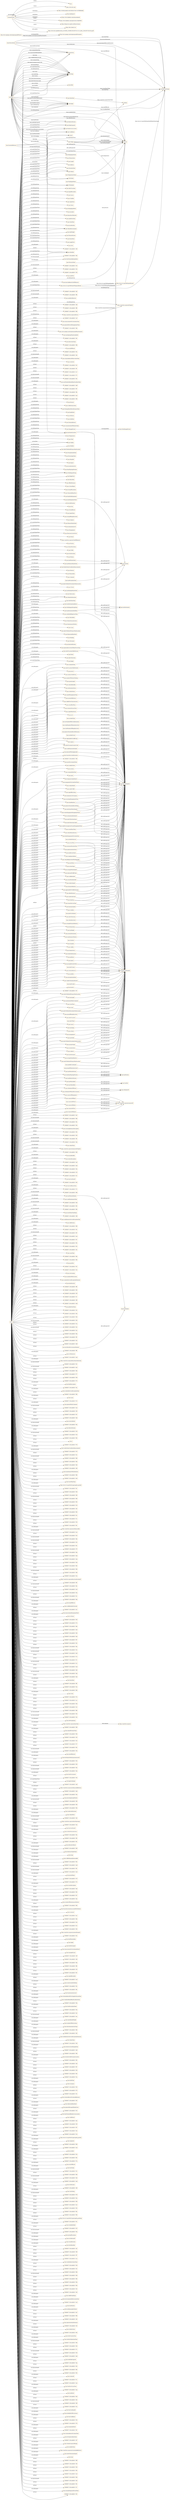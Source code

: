 digraph ar2dtool_diagram { 
rankdir=LR;
size="1501"
node [shape = rectangle, color="orange"]; "base:ParkingSpotState" "base:PlatoonState" "base:Length" "base:Address" "base:DurationValue" "base:Vehicle" "base:AlertCLocation" "base:SpeedPercentile" "base:Source" "base:Visibility" "base:SpeedUnit" "base:Status" "base:ParkingSpotPoint" "base:Accident" "base:HazardousMaterials" "base:AxleFlowValue" "base:StartPoint" "base:Acceleration" "base:VehicleEnvironment" "base:AxleWeight" "base:PlatoonPosition" "base:RoutePoint" "base:LengthUnit" "base:RelativePosition" "base:TrafficStatusValue" "http://www.w3.org/2006/time#TemporalEntity" "base:Identifier" "base:FloatingPointMetreDistanceValue" "base:Role" "base:RoadEntity" "base:Pollution" "base:BrakeCapacity" "base:EndPoint" "base:SituationRecord" "base:ConcentrationOfVehiclesValue" "base:Temperature" "base:Wind" "base:Validity" "base:Mobility" "base:AlertCMethod4PrimaryPointLocation" "base:PrecipitationDetail" "base:PercentageValue" "base:Humidity" "base:Impact" "base:AccelerationUnit" "base:RoadTopologyPosition" "base:MultilingualString" "base:HeightUnit" "base:BasicData" "base:OffsetDistance" "base:TemperatureValue" "base:CriticalObject" "base:GroupOfLocations" "base:VulnerableRoadUser" "base:RoadSideEquipment" "http://www.w3.org/2006/time#Instant" "http://www.opengis.net/ont/geosparql#Feature" "base:AxleSpacing" "base:Size" "base:OverallPeriod" "base:SpeedValue" "base:WindSpeedValue" "base:GroupOfPeopleInvolved" "base:Subjects" "base:RendezvousLocation" "base:PlatoonVehicleState" "base:AutomationLevel" "base:Management" "base:ElectronicControlUnit" "base:Period" "base:Confidence" "https://saref.etsi.org/core/UnitOfMeasure" "base:Position" "base:VehicleFlowValue" "base:Shape" "base:Width" "base:PressureValue" "base:PcuFlowValue" "base:Platoon" "base:DataValue" "https://saref.etsi.org/core/Property" "base:RoadSurfaceConditionMeasurements" "base:Itinerary" "base:PlatoonRole" "base:Comment" "base:AlertCMethod2SecondaryPointLocation" "base:NonManagedCause" "base:UrlLink" "base:ManagedCause" "base:Obstruction" "base:HeaderInformation" "base:DateTimeValue" "base:MultilingualStringValue" "base:VehicleRole" "https://saref.etsi.org/core/Device" "base:VehicleCharacteristics" "base:MaintenanceVehicles" "base:Cause" "base:AlertCMethod2PrimaryPointLocation" "base:ElaboratedDataFault" "http://www.opengis.net/ont/geosparql#Geometry" "base:Heading" "base:Movement" "base:AbsolutePosition" "base:Route" "base:AlertCDirection" "base:DeviceStatus" "base:Height" ; /*classes style*/
	"base:hasParkingVehicleState" -> "base:hasState" [ label = "rdfs:subPropertyOf" ];
	"base:hasDestinationEndPoint" -> "base:hasDestination" [ label = "rdfs:subPropertyOf" ];
	"base:presenceDurationTime" -> "owl:topDataProperty" [ label = "rdfs:subPropertyOf" ];
	"base:presenceDurationTime" -> "owl:topObjectProperty" [ label = "rdfs:subPropertyOf" ];
	"base:management" -> "owl:topObjectProperty" [ label = "rdfs:subPropertyOf" ];
	"base:hasParkingSpotState" -> "base:hasState" [ label = "rdfs:subPropertyOf" ];
	"base:hasWidth" -> "owl:topObjectProperty" [ label = "rdfs:subPropertyOf" ];
	"base:severity" -> "owl:topDataProperty" [ label = "rdfs:subPropertyOf" ];
	"base:commentDateTime" -> "owl:topDataProperty" [ label = "rdfs:subPropertyOf" ];
	"base:alertCMethod2SecondaryPointLocation" -> "owl:topObjectProperty" [ label = "rdfs:subPropertyOf" ];
	"base:entry" -> "owl:topDataProperty" [ label = "rdfs:subPropertyOf" ];
	"base:temporarySpeedLimit" -> "owl:topDataProperty" [ label = "rdfs:subPropertyOf" ];
	"base:equipmentOrSystemFaultType" -> "owl:topDataProperty" [ label = "rdfs:subPropertyOf" ];
	"base:vehicleModel" -> "owl:topDataProperty" [ label = "rdfs:subPropertyOf" ];
	"base:journeyOrigin" -> "owl:topObjectProperty" [ label = "rdfs:subPropertyOf" ];
	"base:alertCPoint" -> "owl:topObjectProperty" [ label = "rdfs:subPropertyOf" ];
	"base:concentration" -> "owl:topObjectProperty" [ label = "rdfs:subPropertyOf" ];
	"base:underTraffic" -> "owl:topDataProperty" [ label = "rdfs:subPropertyOf" ];
	"base:subjects" -> "owl:topObjectProperty" [ label = "rdfs:subPropertyOf" ];
	"base:signedRerouting" -> "owl:topDataProperty" [ label = "rdfs:subPropertyOf" ];
	"base:minimumCarOccupancy" -> "owl:topDataProperty" [ label = "rdfs:subPropertyOf" ];
	"base:hasRoadTopologyPosition" -> "base:hasPosition" [ label = "rdfs:subPropertyOf" ];
	"base:reroutingManagementType" -> "owl:topDataProperty" [ label = "rdfs:subPropertyOf" ];
	"base:distanceHeadway" -> "owl:topDataProperty" [ label = "rdfs:subPropertyOf" ];
	"base:distanceHeadway" -> "owl:topObjectProperty" [ label = "rdfs:subPropertyOf" ];
	"base:hasMovement" -> "owl:topObjectProperty" [ label = "rdfs:subPropertyOf" ];
	"base:hasVehicleRole" -> "base:hasRole" [ label = "rdfs:subPropertyOf" ];
	"base:averageTimeHeadway" -> "owl:topObjectProperty" [ label = "rdfs:subPropertyOf" ];
	"base:genericSituationRecordName" -> "owl:topDataProperty" [ label = "rdfs:subPropertyOf" ];
	"base:timeGap" -> "owl:topDataProperty" [ label = "rdfs:subPropertyOf" ];
	"base:timeGap" -> "owl:topObjectProperty" [ label = "rdfs:subPropertyOf" ];
	"base:alertCMethod2PrimaryPointLocation" -> "owl:topObjectProperty" [ label = "rdfs:subPropertyOf" ];
	"base:visibility" -> "owl:topObjectProperty" [ label = "rdfs:subPropertyOf" ];
	"base:alertCDirection" -> "owl:topObjectProperty" [ label = "rdfs:subPropertyOf" ];
	"base:hasPerceptionState" -> "base:hasState" [ label = "rdfs:subPropertyOf" ];
	"base:winterEquipmentManagementType" -> "owl:topDataProperty" [ label = "rdfs:subPropertyOf" ];
	"base:automaticallyInitiated" -> "owl:topDataProperty" [ label = "rdfs:subPropertyOf" ];
	"base:alertCDirectionSense" -> "owl:topDataProperty" [ label = "rdfs:subPropertyOf" ];
	"base:alertCDirectionCoded" -> "owl:topDataProperty" [ label = "rdfs:subPropertyOf" ];
	"base:roadOrCarriagewayOrLaneManagementType" -> "owl:topDataProperty" [ label = "rdfs:subPropertyOf" ];
	"base:distanceGap" -> "owl:topDataProperty" [ label = "rdfs:subPropertyOf" ];
	"base:distanceGap" -> "owl:topObjectProperty" [ label = "rdfs:subPropertyOf" ];
	"base:overallStartTime" -> "owl:topDataProperty" [ label = "rdfs:subPropertyOf" ];
	"base:vehicleManufacturer" -> "owl:topDataProperty" [ label = "rdfs:subPropertyOf" ];
	"base:averageDistanceHeadway" -> "owl:topObjectProperty" [ label = "rdfs:subPropertyOf" ];
	"base:accidentType" -> "owl:topDataProperty" [ label = "rdfs:subPropertyOf" ];
	"base:faultyEquipmentOrSystemType" -> "owl:topDataProperty" [ label = "rdfs:subPropertyOf" ];
	"base:hasRelativePosition" -> "base:hasPosition" [ label = "rdfs:subPropertyOf" ];
	"base:locationReference" -> "owl:topDataProperty" [ label = "rdfs:subPropertyOf" ];
	"base:locationReference" -> "owl:topObjectProperty" [ label = "rdfs:subPropertyOf" ];
	"base:locationReference" -> "base:pertinentLocation" [ label = "owl:equivalentProperty" ];
	"base:isMemberOfVehicleEnvironment" -> "base:isMemberOf" [ label = "rdfs:subPropertyOf" ];
	"base:lastUpdateOfDeviceInformation" -> "owl:topDataProperty" [ label = "rdfs:subPropertyOf" ];
	"base:operatorActionStatus" -> "owl:topDataProperty" [ label = "rdfs:subPropertyOf" ];
	"base:totalNumberOfVehiclesInvolved" -> "owl:topDataProperty" [ label = "rdfs:subPropertyOf" ];
	"base:hasHeight" -> "owl:topObjectProperty" [ label = "rdfs:subPropertyOf" ];
	"base:totalNumberOfPeopleInvolved" -> "owl:topDataProperty" [ label = "rdfs:subPropertyOf" ];
	"base:consistsOfUser" -> "https://saref.etsi.org/core/consistsOf" [ label = "rdfs:subPropertyOf" ];
	"base:lastDeviceCheck" -> "owl:topDataProperty" [ label = "rdfs:subPropertyOf" ];
	"base:journeyDestination" -> "owl:topObjectProperty" [ label = "rdfs:subPropertyOf" ];
	"base:complianceOption" -> "owl:topDataProperty" [ label = "rdfs:subPropertyOf" ];
	"base:maintenanceVehicles" -> "owl:topObjectProperty" [ label = "rdfs:subPropertyOf" ];
	"base:vehicleRegistrationPlateIdentifier" -> "owl:topDataProperty" [ label = "rdfs:subPropertyOf" ];
	"base:pointByCoordinates" -> "owl:topObjectProperty" [ label = "rdfs:subPropertyOf" ];
	"base:actionOrigin" -> "owl:topDataProperty" [ label = "rdfs:subPropertyOf" ];
	"base:groupOfVehiclesInvolved" -> "owl:topObjectProperty" [ label = "rdfs:subPropertyOf" ];
	"base:humidity" -> "owl:topObjectProperty" [ label = "rdfs:subPropertyOf" ];
	"base:hasPlatoonState" -> "base:hasState" [ label = "rdfs:subPropertyOf" ];
	"base:averageVehicleSpeed" -> "owl:topDataProperty" [ label = "rdfs:subPropertyOf" ];
	"base:abnormalTrafficType" -> "owl:topDataProperty" [ label = "rdfs:subPropertyOf" ];
	"base:consistsOfVehicle" -> "https://saref.etsi.org/core/consistsOf" [ label = "rdfs:subPropertyOf" ];
	"base:confidentiality" -> "owl:topDataProperty" [ label = "rdfs:subPropertyOf" ];
	"base:validity" -> "owl:topObjectProperty" [ label = "rdfs:subPropertyOf" ];
	"base:consistsOfEvent" -> "https://saref.etsi.org/core/consistsOf" [ label = "rdfs:subPropertyOf" ];
	"base:passageDurationTime" -> "owl:topDataProperty" [ label = "rdfs:subPropertyOf" ];
	"base:passageDurationTime" -> "owl:topObjectProperty" [ label = "rdfs:subPropertyOf" ];
	"base:actionPlanIdentifier" -> "owl:topDataProperty" [ label = "rdfs:subPropertyOf" ];
	"base:genericSituationRecordExtension" -> "owl:topDataProperty" [ label = "rdfs:subPropertyOf" ];
	"base:accidentCause" -> "owl:topDataProperty" [ label = "rdfs:subPropertyOf" ];
	"base:relativeSpeed" -> "owl:topDataProperty" [ label = "rdfs:subPropertyOf" ];
	"base:applicableForTrafficDirection" -> "owl:topDataProperty" [ label = "rdfs:subPropertyOf" ];
	"base:pointCoordinates" -> "owl:topObjectProperty" [ label = "rdfs:subPropertyOf" ];
	"base:temperature" -> "owl:topObjectProperty" [ label = "rdfs:subPropertyOf" ];
	"base:vehicleInvolved" -> "owl:topObjectProperty" [ label = "rdfs:subPropertyOf" ];
	"base:roadworksScale" -> "owl:topDataProperty" [ label = "rdfs:subPropertyOf" ];
	"base:headerInformation" -> "owl:topObjectProperty" [ label = "rdfs:subPropertyOf" ];
	"base:pollution" -> "owl:topObjectProperty" [ label = "rdfs:subPropertyOf" ];
	"base:impact" -> "owl:topObjectProperty" [ label = "rdfs:subPropertyOf" ];
	"base:transitServiceType" -> "owl:topDataProperty" [ label = "rdfs:subPropertyOf" ];
	"base:hasDestinationAddress" -> "base:hasDestination" [ label = "rdfs:subPropertyOf" ];
	"base:harmonicSpeed" -> "owl:topDataProperty" [ label = "rdfs:subPropertyOf" ];
	"base:scheduledDepartureTime" -> "owl:topDataProperty" [ label = "rdfs:subPropertyOf" ];
	"base:situationRecord" -> "owl:topObjectProperty" [ label = "rdfs:subPropertyOf" ];
	"base:generalInstructionToRoadUsersType" -> "owl:topDataProperty" [ label = "rdfs:subPropertyOf" ];
	"base:situation" -> "owl:topObjectProperty" [ label = "rdfs:subPropertyOf" ];
	"base:mobility" -> "owl:topObjectProperty" [ label = "rdfs:subPropertyOf" ];
	"base:precipitationDetail" -> "owl:topObjectProperty" [ label = "rdfs:subPropertyOf" ];
	"base:hasVehicleEnvironmentMember" -> "base:hasMember" [ label = "rdfs:subPropertyOf" ];
	"base:alertCLocationTableVersion" -> "owl:topDataProperty" [ label = "rdfs:subPropertyOf" ];
	"base:consistsOfEquipment" -> "https://saref.etsi.org/core/consistsOf" [ label = "rdfs:subPropertyOf" ];
	"base:validityTimeSpecification" -> "owl:topObjectProperty" [ label = "rdfs:subPropertyOf" ];
	"base:commentType" -> "owl:topDataProperty" [ label = "rdfs:subPropertyOf" ];
	"base:alertCLocationTableNumber" -> "owl:topDataProperty" [ label = "rdfs:subPropertyOf" ];
	"base:hasSize" -> "owl:topObjectProperty" [ label = "rdfs:subPropertyOf" ];
	"base:posList" -> "owl:topDataProperty" [ label = "rdfs:subPropertyOf" ];
	"base:alertCMethod4PrimaryPointLocation" -> "owl:topObjectProperty" [ label = "rdfs:subPropertyOf" ];
	"base:consistsOfObject" -> "https://saref.etsi.org/core/consistsOf" [ label = "rdfs:subPropertyOf" ];
	"base:relativeTrafficFlow" -> "owl:topDataProperty" [ label = "rdfs:subPropertyOf" ];
	"base:numberOfVehiclesWaiting" -> "owl:topDataProperty" [ label = "rdfs:subPropertyOf" ];
	"base:queueLength" -> "owl:topDataProperty" [ label = "rdfs:subPropertyOf" ];
	"base:hasLength" -> "owl:topObjectProperty" [ label = "rdfs:subPropertyOf" ];
	"base:vehicleIdentifier" -> "owl:topDataProperty" [ label = "rdfs:subPropertyOf" ];
	"base:alertCLinear" -> "owl:topObjectProperty" [ label = "rdfs:subPropertyOf" ];
	"base:timeHeadway" -> "owl:topDataProperty" [ label = "rdfs:subPropertyOf" ];
	"base:timeHeadway" -> "owl:topObjectProperty" [ label = "rdfs:subPropertyOf" ];
	"base:nonGeneralPublicComment" -> "owl:topObjectProperty" [ label = "rdfs:subPropertyOf" ];
	"base:informationStatus" -> "owl:topDataProperty" [ label = "rdfs:subPropertyOf" ];
	"base:individualVehicleSpeed" -> "owl:topDataProperty" [ label = "rdfs:subPropertyOf" ];
	"base:individualVehicleSpeed" -> "owl:topObjectProperty" [ label = "rdfs:subPropertyOf" ];
	"base:vehicleStatus" -> "owl:topDataProperty" [ label = "rdfs:subPropertyOf" ];
	"base:travelTime" -> "owl:topObjectProperty" [ label = "rdfs:subPropertyOf" ];
	"base:speedManagementType" -> "owl:topDataProperty" [ label = "rdfs:subPropertyOf" ];
	"base:wind" -> "owl:topObjectProperty" [ label = "rdfs:subPropertyOf" ];
	"base:journeyReference" -> "owl:topDataProperty" [ label = "rdfs:subPropertyOf" ];
	"base:alertCMethod4SecondaryPointLocation" -> "owl:topObjectProperty" [ label = "rdfs:subPropertyOf" ];
	"base:hasProvider" -> "owl:topObjectProperty" [ label = "rdfs:subPropertyOf" ];
	"base:groupOfPeopleInvolved" -> "owl:topObjectProperty" [ label = "rdfs:subPropertyOf" ];
	"base:trafficFlowCharacteristics" -> "owl:topDataProperty" [ label = "rdfs:subPropertyOf" ];
	"base:alertCLocation" -> "owl:topObjectProperty" [ label = "rdfs:subPropertyOf" ];
	"NULL" -> "5596b097:183ccefa830:-7ed1" [ label = "rdf:rest" ];
	"NULL" -> "base:Vehicle" [ label = "owl:allValuesFrom" ];
	"NULL" -> "5596b097:183ccefa830:-7f6b" [ label = "owl:intersectionOf" ];
	"NULL" -> "5596b097:183ccefa830:-7f9c" [ label = "owl:intersectionOf" ];
	"NULL" -> "5596b097:183ccefa830:-7f44" [ label = "rdf:rest" ];
	"NULL" -> "base:reroutingItineraryDescription" [ label = "owl:onProperty" ];
	"NULL" -> "base:pertinentLocation" [ label = "owl:onProperty" ];
	"NULL" -> "5596b097:183ccefa830:-7f05" [ label = "rdf:rest" ];
	"NULL" -> "5596b097:183ccefa830:-7f40" [ label = "rdf:rest" ];
	"NULL" -> "base:Validity" [ label = "owl:allValuesFrom" ];
	"NULL" -> "5596b097:183ccefa830:-7ffc" [ label = "owl:intersectionOf" ];
	"NULL" -> "5596b097:183ccefa830:-7feb" [ label = "owl:intersectionOf" ];
	"NULL" -> "base:vehicleType" [ label = "owl:onProperty" ];
	"NULL" -> "base:Length" [ label = "owl:someValuesFrom" ];
	"NULL" -> "https://saref.etsi.org/core/measuresProperty" [ label = "owl:onProperty" ];
	"NULL" -> "base:AbsolutePosition" [ label = "owl:someValuesFrom" ];
	"NULL" -> "base:individualVehicleSpeed" [ label = "owl:onProperty" ];
	"NULL" -> "5596b097:183ccefa830:-7fd9" [ label = "rdf:rest" ];
	"NULL" -> "base:hasIdentifier" [ label = "owl:onProperty" ];
	"NULL" -> "base:statusDescription" [ label = "owl:onProperty" ];
	"NULL" -> "5596b097:183ccefa830:-7eef" [ label = "rdf:rest" ];
	"NULL" -> "base:timeGap" [ label = "owl:onProperty" ];
	"NULL" -> "base:alertCMethod4SecondaryPointLocation" [ label = "owl:onProperty" ];
	"NULL" -> "5596b097:183ccefa830:-7eeb" [ label = "rdf:rest" ];
	"NULL" -> "5596b097:183ccefa830:-7f5e" [ label = "rdf:rest" ];
	"NULL" -> "base:HeaderInformation" [ label = "owl:allValuesFrom" ];
	"NULL" -> "5596b097:183ccefa830:-7f1f" [ label = "rdf:rest" ];
	"NULL" -> "5596b097:183ccefa830:-7fa7" [ label = "rdf:rest" ];
	"NULL" -> "base:hasCoordinateY" [ label = "owl:onProperty" ];
	"NULL" -> "5596b097:183ccefa830:-7fb4" [ label = "rdf:rest" ];
	"NULL" -> "base:hasConfidenceValue" [ label = "owl:onProperty" ];
	"NULL" -> "5596b097:183ccefa830:-7f7c" [ label = "rdf:rest" ];
	"NULL" -> "base:RoadEntity" [ label = "owl:someValuesFrom" ];
	"NULL" -> "5596b097:183ccefa830:-7f68" [ label = "owl:intersectionOf" ];
	"NULL" -> "base:roadMaintenanceType" [ label = "owl:onProperty" ];
	"NULL" -> "5596b097:183ccefa830:-7fe9" [ label = "owl:intersectionOf" ];
	"NULL" -> "base:alertCLocationTableNumber" [ label = "owl:onProperty" ];
	"NULL" -> "5596b097:183ccefa830:-7fd2" [ label = "rdf:rest" ];
	"NULL" -> "5596b097:183ccefa830:-7f85" [ label = "owl:intersectionOf" ];
	"NULL" -> "base:alertCLocationTableVersion" [ label = "owl:onProperty" ];
	"NULL" -> "base:travelTimeTrendType" [ label = "owl:onProperty" ];
	"NULL" -> "5596b097:183ccefa830:-7ef8" [ label = "rdf:rest" ];
	"NULL" -> "base:Height" [ label = "owl:someValuesFrom" ];
	"NULL" -> "base:RoadSideEquipment" [ label = "owl:someValuesFrom" ];
	"NULL" -> "base:ConcentrationOfVehiclesValue" [ label = "owl:allValuesFrom" ];
	"NULL" -> "base:roadOperatorServiceDisruptionType" [ label = "owl:onProperty" ];
	"NULL" -> "base:operatorActionStatus" [ label = "owl:onProperty" ];
	"NULL" -> "base:trafficStatus" [ label = "owl:onProperty" ];
	"NULL" -> "base:isMemberOfVehicleEnvironment" [ label = "owl:onProperty" ];
	"NULL" -> "xsd:int" [ label = "owl:someValuesFrom" ];
	"NULL" -> "5596b097:183ccefa830:-7f89" [ label = "rdf:rest" ];
	"NULL" -> "base:entry" [ label = "owl:onProperty" ];
	"NULL" -> "5596b097:183ccefa830:-7fec" [ label = "rdf:rest" ];
	"NULL" -> "5596b097:183ccefa830:-7f87" [ label = "owl:intersectionOf" ];
	"NULL" -> "base:source" [ label = "owl:onProperty" ];
	"NULL" -> "base:precipitationDetail" [ label = "owl:onProperty" ];
	"NULL" -> "5596b097:183ccefa830:-7ee4" [ label = "rdf:rest" ];
	"NULL" -> "5596b097:183ccefa830:-7f57" [ label = "rdf:rest" ];
	"NULL" -> "owl:real" [ label = "owl:someValuesFrom" ];
	"NULL" -> "5596b097:183ccefa830:-7f92" [ label = "rdf:rest" ];
	"NULL" -> "base:hasShape" [ label = "owl:onProperty" ];
	"NULL" -> "5596b097:183ccefa830:-7f53" [ label = "rdf:rest" ];
	"NULL" -> "5596b097:183ccefa830:-7ef1" [ label = "rdf:rest" ];
	"NULL" -> "base:causeType" [ label = "owl:onProperty" ];
	"NULL" -> "5596b097:183ccefa830:-7f8a" [ label = "owl:intersectionOf" ];
	"NULL" -> "base:consistsOfVehicle" [ label = "owl:onProperty" ];
	"NULL" -> "5596b097:183ccefa830:-7f60" [ label = "rdf:rest" ];
	"NULL" -> "base:pcuFlow" [ label = "owl:onProperty" ];
	"NULL" -> "base:AlertCDirection" [ label = "owl:allValuesFrom" ];
	"NULL" -> "5596b097:183ccefa830:-7f32" [ label = "rdf:rest" ];
	"NULL" -> "owl:real" [ label = "owl:allValuesFrom" ];
	"NULL" -> "5596b097:183ccefa830:-7fa3" [ label = "owl:intersectionOf" ];
	"NULL" -> "base:overallEndTime" [ label = "owl:onProperty" ];
	"NULL" -> "base:overrunning" [ label = "owl:onProperty" ];
	"NULL" -> "base:mobilityOfObstruction" [ label = "owl:onProperty" ];
	"NULL" -> "base:roadsideServiceDisruptionExtension" [ label = "owl:onProperty" ];
	"NULL" -> "base:AxleWeight" [ label = "owl:allValuesFrom" ];
	"NULL" -> "base:faultSeverity" [ label = "owl:onProperty" ];
	"NULL" -> "5596b097:183ccefa830:-7ff9" [ label = "rdf:rest" ];
	"NULL" -> "5596b097:183ccefa830:-7f00" [ label = "rdf:rest" ];
	"NULL" -> "base:vehicleRegistrationPlateIdentifier" [ label = "owl:onProperty" ];
	"NULL" -> "base:nonGeneralPublicComment" [ label = "owl:onProperty" ];
	"NULL" -> "base:commentDateTime" [ label = "owl:onProperty" ];
	"NULL" -> "base:urlLink" [ label = "owl:onProperty" ];
	"NULL" -> "base:hasPlatoonPosition" [ label = "owl:onProperty" ];
	"NULL" -> "5596b097:183ccefa830:-7f3f" [ label = "rdf:rest" ];
	"NULL" -> "5596b097:183ccefa830:-7fc7" [ label = "rdf:rest" ];
	"NULL" -> "base:impact" [ label = "owl:onProperty" ];
	"NULL" -> "5596b097:183ccefa830:-7f8f" [ label = "rdf:rest" ];
	"NULL" -> "base:transitServiceType" [ label = "owl:onProperty" ];
	"NULL" -> "5596b097:183ccefa830:-7edd" [ label = "rdf:rest" ];
	"NULL" -> "base:publicEventType" [ label = "owl:onProperty" ];
	"NULL" -> "base:Wind" [ label = "owl:allValuesFrom" ];
	"NULL" -> "base:AxleFlowValue" [ label = "owl:allValuesFrom" ];
	"NULL" -> "base:PercentageValue" [ label = "owl:allValuesFrom" ];
	"NULL" -> "https://saref.etsi.org/core/Property" [ label = "owl:allValuesFrom" ];
	"NULL" -> "5596b097:183ccefa830:-7f4c" [ label = "rdf:rest" ];
	"NULL" -> "5596b097:183ccefa830:-7fd4" [ label = "rdf:rest" ];
	"NULL" -> "5596b097:183ccefa830:-7f0d" [ label = "rdf:rest" ];
	"NULL" -> "base:distanceGap" [ label = "owl:onProperty" ];
	"NULL" -> "5596b097:183ccefa830:-7f56" [ label = "owl:intersectionOf" ];
	"NULL" -> "base:averageTimeHeadway" [ label = "owl:onProperty" ];
	"NULL" -> "base:MultilingualStringValue" [ label = "owl:allValuesFrom" ];
	"NULL" -> "base:ParkingSpotPoint" [ label = "owl:someValuesFrom" ];
	"NULL" -> "base:TrafficStatusValue" [ label = "owl:allValuesFrom" ];
	"NULL" -> "5596b097:183ccefa830:-7f1a" [ label = "rdf:rest" ];
	"NULL" -> "5596b097:183ccefa830:-7fa2" [ label = "rdf:rest" ];
	"NULL" -> "5596b097:183ccefa830:-7fce" [ label = "owl:intersectionOf" ];
	"NULL" -> "5596b097:183ccefa830:-7f6a" [ label = "rdf:rest" ];
	"NULL" -> "5596b097:183ccefa830:-7ff2" [ label = "rdf:rest" ];
	"NULL" -> "base:relativeSpeed" [ label = "rdf:first" ];
	"NULL" -> "base:Position" [ label = "owl:someValuesFrom" ];
	"NULL" -> "base:concentration" [ label = "owl:onProperty" ];
	"NULL" -> "base:averageVehicleSpeed" [ label = "rdf:first" ];
	"NULL" -> "base:reroutingManagementType" [ label = "owl:onProperty" ];
	"NULL" -> "xsd:dateTimeStamp" [ label = "owl:allValuesFrom" ];
	"NULL" -> "base:applicableForTrafficDirection" [ label = "owl:onProperty" ];
	"NULL" -> "5596b097:183ccefa830:-7fc0" [ label = "rdf:rest" ];
	"NULL" -> "base:ManagedCause" [ label = "owl:allValuesFrom" ];
	"NULL" -> "5596b097:183ccefa830:-7ed9" [ label = "rdf:rest" ];
	"NULL" -> "base:hasPlatoonMember" [ label = "owl:onProperty" ];
	"NULL" -> "5596b097:183ccefa830:-7ffb" [ label = "rdf:rest" ];
	"NULL" -> "base:srsDimension" [ label = "owl:onProperty" ];
	"NULL" -> "5596b097:183ccefa830:-7ee6" [ label = "rdf:rest" ];
	"NULL" -> "https://saref.etsi.org/saref4syst/hasSubSystem" [ label = "owl:onProperty" ];
	"NULL" -> "https://saref.etsi.org/core/Device" [ label = "owl:allValuesFrom" ];
	"NULL" -> "5596b097:183ccefa830:-7f41" [ label = "owl:intersectionOf" ];
	"NULL" -> "5596b097:183ccefa830:-7ed2" [ label = "owl:intersectionOf" ];
	"NULL" -> "base:CriticalObject" [ label = "owl:someValuesFrom" ];
	"NULL" -> "5596b097:183ccefa830:-7fde" [ label = "rdf:rest" ];
	"NULL" -> "5596b097:183ccefa830:-7f77" [ label = "rdf:rest" ];
	"NULL" -> "base:abnormalTrafficType" [ label = "owl:onProperty" ];
	"NULL" -> "base:signedRerouting" [ label = "owl:onProperty" ];
	"NULL" -> "5596b097:183ccefa830:-7f38" [ label = "rdf:rest" ];
	"NULL" -> "5596b097:183ccefa830:-7f73" [ label = "rdf:rest" ];
	"NULL" -> "base:AlertCMethod4PrimaryPointLocation" [ label = "owl:allValuesFrom" ];
	"NULL" -> "base:DateTimeValue" [ label = "owl:allValuesFrom" ];
	"NULL" -> "base:faultDescription" [ label = "owl:onProperty" ];
	"NULL" -> "base:arrivalTime" [ label = "owl:onProperty" ];
	"NULL" -> "5596b097:183ccefa830:-7fac" [ label = "rdf:rest" ];
	"NULL" -> "base:roadsideServiceDisruptionType" [ label = "owl:onProperty" ];
	"NULL" -> "5596b097:183ccefa830:-7f80" [ label = "rdf:rest" ];
	"NULL" -> "base:cause" [ label = "owl:onProperty" ];
	"NULL" -> "base:complianceOption" [ label = "owl:onProperty" ];
	"NULL" -> "5596b097:183ccefa830:-7f13" [ label = "rdf:rest" ];
	"NULL" -> "base:HazardousMaterials" [ label = "owl:allValuesFrom" ];
	"NULL" -> "base:generalPublicComment" [ label = "owl:onProperty" ];
	"NULL" -> "base:consistsOfObject" [ label = "owl:onProperty" ];
	"NULL" -> "5596b097:183ccefa830:-7ecb" [ label = "owl:intersectionOf" ];
	"NULL" -> "base:presenceDurationTime" [ label = "owl:onProperty" ];
	"NULL" -> "5596b097:183ccefa830:-7f5f" [ label = "rdf:rest" ];
	"NULL" -> "base:MultilingualString" [ label = "owl:allValuesFrom" ];
	"NULL" -> "5596b097:183ccefa830:-7fe7" [ label = "rdf:rest" ];
	"NULL" -> "base:Identifier" [ label = "owl:someValuesFrom" ];
	"NULL" -> "base:StartPoint" [ label = "owl:someValuesFrom" ];
	"NULL" -> "base:BrakeCapacity" [ label = "owl:someValuesFrom" ];
	"NULL" -> "5596b097:183ccefa830:-7fa8" [ label = "rdf:rest" ];
	"NULL" -> "base:headerInformation" [ label = "owl:onProperty" ];
	"NULL" -> "base:vmsUnitFault" [ label = "owl:onProperty" ];
	"NULL" -> "xsd:string" [ label = "owl:someValuesFrom" ];
	"NULL" -> "5596b097:183ccefa830:-7fee" [ label = "owl:intersectionOf" ];
	"NULL" -> "base:detectsPosition" [ label = "owl:onProperty" ];
	"NULL" -> "5596b097:183ccefa830:-7f2d" [ label = "rdf:rest" ];
	"NULL" -> "5596b097:183ccefa830:-7f18" [ label = "owl:intersectionOf" ];
	"NULL" -> "5596b097:183ccefa830:-7fb5" [ label = "rdf:rest" ];
	"NULL" -> "base:automaticallyInitiated" [ label = "owl:onProperty" ];
	"NULL" -> "rdf:nil" [ label = "rdf:rest" ];
	"NULL" -> "5596b097:183ccefa830:-7f7d" [ label = "rdf:rest" ];
	"NULL" -> "base:roadSurfaceConditionMeasurements" [ label = "owl:onProperty" ];
	"NULL" -> "5596b097:183ccefa830:-7f76" [ label = "owl:intersectionOf" ];
	"NULL" -> "base:confidentiality" [ label = "owl:onProperty" ];
	"NULL" -> "base:alertCDirection" [ label = "owl:onProperty" ];
	"NULL" -> "5596b097:183ccefa830:-7fc2" [ label = "rdf:rest" ];
	"NULL" -> "5596b097:183ccefa830:-7fb8" [ label = "owl:intersectionOf" ];
	"NULL" -> "5596b097:183ccefa830:-7f4b" [ label = "rdf:rest" ];
	"NULL" -> "base:hasRoadTopologyPosition" [ label = "owl:onProperty" ];
	"NULL" -> "base:RoadTopologyPosition" [ label = "owl:someValuesFrom" ];
	"NULL" -> "base:SpeedUnit" [ label = "owl:allValuesFrom" ];
	"NULL" -> "base:alertCMethod2PrimaryPointLocation" [ label = "owl:onProperty" ];
	"NULL" -> "5596b097:183ccefa830:-7fe0" [ label = "rdf:rest" ];
	"NULL" -> "5596b097:183ccefa830:-7ef9" [ label = "rdf:rest" ];
	"NULL" -> "base:hasHeight" [ label = "owl:onProperty" ];
	"NULL" -> "base:faultyEquipmentOrSystemType" [ label = "owl:onProperty" ];
	"NULL" -> "base:maintenanceVehicleActions" [ label = "owl:onProperty" ];
	"NULL" -> "base:hasDestinationEndPoint" [ label = "owl:onProperty" ];
	"NULL" -> "base:hasSize" [ label = "owl:onProperty" ];
	"NULL" -> "base:scheduledDepartureTime" [ label = "owl:onProperty" ];
	"NULL" -> "5596b097:183ccefa830:-7f86" [ label = "rdf:rest" ];
	"NULL" -> "5596b097:183ccefa830:-7ed4" [ label = "rdf:rest" ];
	"NULL" -> "base:GroupOfLocations" [ label = "owl:allValuesFrom" ];
	"NULL" -> "base:travelTimeType" [ label = "owl:onProperty" ];
	"NULL" -> "http://www.w3.org/2003/01/geo/wgs84_pos#alt" [ label = "owl:onProperty" ];
	"NULL" -> "5596b097:183ccefa830:-7fe1" [ label = "owl:intersectionOf" ];
	"NULL" -> "5596b097:183ccefa830:-7f58" [ label = "rdf:rest" ];
	"NULL" -> "5596b097:183ccefa830:-7fbf" [ label = "rdf:rest" ];
	"NULL" -> "5596b097:183ccefa830:-7fd6" [ label = "owl:intersectionOf" ];
	"NULL" -> "5596b097:183ccefa830:-7f93" [ label = "rdf:rest" ];
	"NULL" -> "5596b097:183ccefa830:-7f19" [ label = "rdf:rest" ];
	"NULL" -> "5596b097:183ccefa830:-7ef2" [ label = "rdf:rest" ];
	"NULL" -> "5596b097:183ccefa830:-7f65" [ label = "rdf:rest" ];
	"NULL" -> "base:vehicleManufacturer" [ label = "owl:onProperty" ];
	"NULL" -> "5596b097:183ccefa830:-7fcc" [ label = "rdf:rest" ];
	"NULL" -> "5596b097:183ccefa830:-7f1c" [ label = "owl:intersectionOf" ];
	"NULL" -> "5596b097:183ccefa830:-7f26" [ label = "rdf:rest" ];
	"NULL" -> "base:AxleSpacing" [ label = "owl:allValuesFrom" ];
	"NULL" -> "5596b097:183ccefa830:-7f61" [ label = "rdf:rest" ];
	"NULL" -> "https://saref.etsi.org/core/isMeasuredIn" [ label = "owl:onProperty" ];
	"NULL" -> "base:hasLength" [ label = "owl:onProperty" ];
	"NULL" -> "5596b097:183ccefa830:-7ece" [ label = "owl:intersectionOf" ];
	"NULL" -> "5596b097:183ccefa830:-7f33" [ label = "rdf:rest" ];
	"NULL" -> "5596b097:183ccefa830:-7fbe" [ label = "owl:intersectionOf" ];
	"NULL" -> "base:alertCMethod2SecondaryPointLocation" [ label = "owl:onProperty" ];
	"NULL" -> "base:timeHeadway" [ label = "owl:onProperty" ];
	"NULL" -> "5596b097:183ccefa830:-7f25" [ label = "owl:intersectionOf" ];
	"NULL" -> "5596b097:183ccefa830:-7f01" [ label = "rdf:rest" ];
	"NULL" -> "5596b097:183ccefa830:-7f7f" [ label = "rdf:rest" ];
	"NULL" -> "base:VehicleCharacteristics" [ label = "owl:allValuesFrom" ];
	"NULL" -> "5596b097:183ccefa830:-7fda" [ label = "owl:intersectionOf" ];
	"NULL" -> "5596b097:183ccefa830:-7ede" [ label = "rdf:rest" ];
	"NULL" -> "5596b097:183ccefa830:-7eda" [ label = "rdf:rest" ];
	"NULL" -> "5596b097:183ccefa830:-7f4d" [ label = "rdf:rest" ];
	"NULL" -> "5596b097:183ccefa830:-7fd5" [ label = "rdf:rest" ];
	"NULL" -> "5596b097:183ccefa830:-7f9d" [ label = "rdf:rest" ];
	"NULL" -> "base:Itinerary" [ label = "owl:allValuesFrom" ];
	"NULL" -> "base:validity" [ label = "owl:onProperty" ];
	"NULL" -> "5596b097:183ccefa830:-7fd8" [ label = "owl:intersectionOf" ];
	"NULL" -> "5596b097:183ccefa830:-7f1b" [ label = "rdf:rest" ];
	"NULL" -> "https://saref.etsi.org/saref4syst/subSystemOf" [ label = "owl:onProperty" ];
	"NULL" -> "base:Source" [ label = "owl:allValuesFrom" ];
	"NULL" -> "5596b097:183ccefa830:-7ff3" [ label = "rdf:rest" ];
	"NULL" -> "5596b097:183ccefa830:-7fdc" [ label = "owl:intersectionOf" ];
	"NULL" -> "xsd:boolean" [ label = "owl:allValuesFrom" ];
	"NULL" -> "https://saref.etsi.org/core/UnitOfMeasure" [ label = "owl:someValuesFrom" ];
	"NULL" -> "5596b097:183ccefa830:-7ec9" [ label = "rdf:rest" ];
	"NULL" -> "base:VulnerableRoadUser" [ label = "owl:someValuesFrom" ];
	"NULL" -> "base:situationVersionTime" [ label = "owl:onProperty" ];
	"NULL" -> "base:Shape" [ label = "owl:someValuesFrom" ];
	"NULL" -> "5596b097:183ccefa830:-7f3a" [ label = "owl:intersectionOf" ];
	"NULL" -> "5596b097:183ccefa830:-7fc1" [ label = "rdf:rest" ];
	"NULL" -> "base:HeaderInformation" [ label = "owl:someValuesFrom" ];
	"NULL" -> "base:groupOfPeopleInvolved" [ label = "owl:onProperty" ];
	"NULL" -> "5596b097:183ccefa830:-7fa6" [ label = "owl:intersectionOf" ];
	"NULL" -> "base:typeOfDevice" [ label = "owl:onProperty" ];
	"NULL" -> "base:confidentialityOverride" [ label = "owl:onProperty" ];
	"NULL" -> "base:VehicleEnvironment" [ label = "owl:someValuesFrom" ];
	"NULL" -> "5596b097:183ccefa830:-7ee7" [ label = "rdf:rest" ];
	"NULL" -> "base:temporarySpeedLimit" [ label = "owl:onProperty" ];
	"NULL" -> "base:PrecipitationDetail" [ label = "owl:allValuesFrom" ];
	"NULL" -> "base:ParkingSpotState" [ label = "owl:onClass" ];
	"NULL" -> "base:alertCDirectionSense" [ label = "owl:onProperty" ];
	"NULL" -> "base:measurementEquipmentFault" [ label = "owl:onProperty" ];
	"NULL" -> "base:srsName" [ label = "owl:onProperty" ];
	"NULL" -> "5596b097:183ccefa830:-7f39" [ label = "rdf:rest" ];
	"NULL" -> "5596b097:183ccefa830:-7f74" [ label = "rdf:rest" ];
	"NULL" -> "5596b097:183ccefa830:-7fdb" [ label = "rdf:rest" ];
	"NULL" -> "5596b097:183ccefa830:-7ed3" [ label = "rdf:rest" ];
	"NULL" -> "5596b097:183ccefa830:-7f46" [ label = "rdf:rest" ];
	"NULL" -> "5596b097:183ccefa830:-7fad" [ label = "rdf:rest" ];
	"NULL" -> "5596b097:183ccefa830:-7f07" [ label = "rdf:rest" ];
	"NULL" -> "5596b097:183ccefa830:-7f42" [ label = "rdf:rest" ];
	"NULL" -> "base:vehicleModel" [ label = "owl:onProperty" ];
	"NULL" -> "5596b097:183ccefa830:-7fba" [ label = "rdf:rest" ];
	"NULL" -> "5596b097:183ccefa830:-7fc4" [ label = "owl:intersectionOf" ];
	"NULL" -> "5596b097:183ccefa830:-7ed5" [ label = "owl:intersectionOf" ];
	"NULL" -> "base:subjects" [ label = "owl:onProperty" ];
	"NULL" -> "5596b097:183ccefa830:-7f14" [ label = "rdf:rest" ];
	"NULL" -> "5596b097:183ccefa830:-7f21" [ label = "rdf:rest" ];
	"NULL" -> "5596b097:183ccefa830:-7f12" [ label = "owl:intersectionOf" ];
	"NULL" -> "base:posList" [ label = "owl:onProperty" ];
	"NULL" -> "base:ElectronicControlUnit" [ label = "owl:someValuesFrom" ];
	"NULL" -> "base:PlatoonRole" [ label = "owl:someValuesFrom" ];
	"NULL" -> "5596b097:183ccefa830:-7eed" [ label = "rdf:rest" ];
	"NULL" -> "5596b097:183ccefa830:-7fe8" [ label = "rdf:rest" ];
	"NULL" -> "5596b097:183ccefa830:-7fab" [ label = "owl:intersectionOf" ];
	"NULL" -> "5596b097:183ccefa830:-7fa9" [ label = "rdf:rest" ];
	"NULL" -> "base:basicData" [ label = "owl:onProperty" ];
	"NULL" -> "base:hasVehicleRole" [ label = "owl:onProperty" ];
	"NULL" -> "base:alertCMethod4PrimaryPointLocation" [ label = "owl:onProperty" ];
	"NULL" -> "base:hasDestinationAddress" [ label = "owl:onProperty" ];
	"NULL" -> "5596b097:183ccefa830:-7ff5" [ label = "rdf:rest" ];
	"NULL" -> "5596b097:183ccefa830:-7f2e" [ label = "rdf:rest" ];
	"NULL" -> "5596b097:183ccefa830:-7fb6" [ label = "rdf:rest" ];
	"NULL" -> "base:value" [ label = "owl:onProperty" ];
	"NULL" -> "5596b097:183ccefa830:-7f7e" [ label = "rdf:rest" ];
	"NULL" -> "5596b097:183ccefa830:-7ecc" [ label = "rdf:rest" ];
	"NULL" -> "base:actionOrigin" [ label = "owl:onProperty" ];
	"NULL" -> "base:underTraffic" [ label = "owl:onProperty" ];
	"NULL" -> "5596b097:183ccefa830:-7f3b" [ label = "rdf:rest" ];
	"NULL" -> "base:PlatoonVehicleState" [ label = "owl:someValuesFrom" ];
	"NULL" -> "5596b097:183ccefa830:-7fc3" [ label = "rdf:rest" ];
	"NULL" -> "5596b097:183ccefa830:-7f8b" [ label = "rdf:rest" ];
	"NULL" -> "base:Visibility" [ label = "owl:allValuesFrom" ];
	"NULL" -> "base:generalInstructionToRoadUsersType" [ label = "owl:onProperty" ];
	"NULL" -> "5596b097:183ccefa830:-7f45" [ label = "owl:intersectionOf" ];
	"NULL" -> "base:urgentRoadworks" [ label = "owl:onProperty" ];
	"NULL" -> "base:Identifier" [ label = "owl:allValuesFrom" ];
	"NULL" -> "5596b097:183ccefa830:-7fc6" [ label = "owl:intersectionOf" ];
	"NULL" -> "base:Humidity" [ label = "owl:allValuesFrom" ];
	"NULL" -> "base:noPrecipitation" [ label = "owl:onProperty" ];
	"NULL" -> "base:AlertCMethod2SecondaryPointLocation" [ label = "owl:allValuesFrom" ];
	"NULL" -> "base:Confidence" [ label = "owl:someValuesFrom" ];
	"NULL" -> "base:Width" [ label = "owl:someValuesFrom" ];
	"NULL" -> "base:AccelerationUnit" [ label = "owl:allValuesFrom" ];
	"NULL" -> "base:vehicleIdentifier" [ label = "owl:onProperty" ];
	"NULL" -> "https://saref.etsi.org/core/hasValue" [ label = "owl:onProperty" ];
	"NULL" -> "5596b097:183ccefa830:-7f98" [ label = "rdf:rest" ];
	"NULL" -> "base:animalPresenceType" [ label = "owl:onProperty" ];
	"NULL" -> "5596b097:183ccefa830:-7f94" [ label = "rdf:rest" ];
	"NULL" -> "base:relativeTrafficFlow" [ label = "owl:onProperty" ];
	"NULL" -> "base:OffsetDistance" [ label = "owl:allValuesFrom" ];
	"NULL" -> "5596b097:183ccefa830:-7ef3" [ label = "rdf:rest" ];
	"NULL" -> "5596b097:183ccefa830:-7fcd" [ label = "rdf:rest" ];
	"NULL" -> "xsd:dateTime" [ label = "owl:allValuesFrom" ];
	"NULL" -> "5596b097:183ccefa830:-7f27" [ label = "rdf:rest" ];
	"NULL" -> "5596b097:183ccefa830:-7f62" [ label = "rdf:rest" ];
	"NULL" -> "5596b097:183ccefa830:-7f3e" [ label = "owl:intersectionOf" ];
	"NULL" -> "base:visibility" [ label = "owl:onProperty" ];
	"NULL" -> "base:areaOfInterest" [ label = "owl:onProperty" ];
	"NULL" -> "base:forVehiclesWithCharacteristicsOf" [ label = "owl:onProperty" ];
	"NULL" -> "5596b097:183ccefa830:-7f34" [ label = "rdf:rest" ];
	"NULL" -> "base:severity" [ label = "owl:onProperty" ];
	"NULL" -> "base:BasicData" [ label = "owl:allValuesFrom" ];
	"NULL" -> "5596b097:183ccefa830:-7f30" [ label = "rdf:rest" ];
	"NULL" -> "5596b097:183ccefa830:-7fcb" [ label = "owl:intersectionOf" ];
	"NULL" -> "5596b097:183ccefa830:-7fe4" [ label = "owl:intersectionOf" ];
	"NULL" -> "base:hasEnvironment" [ label = "owl:onProperty" ];
	"NULL" -> "base:journeyDestination" [ label = "owl:onProperty" ];
	"NULL" -> "5596b097:183ccefa830:-7fc9" [ label = "rdf:rest" ];
	"NULL" -> "xsd:negativeInteger" [ label = "owl:someValuesFrom" ];
	"NULL" -> "5596b097:183ccefa830:-7edf" [ label = "rdf:rest" ];
	"NULL" -> "https://saref.etsi.org/core/isMeasuredByDevice" [ label = "owl:onProperty" ];
	"NULL" -> "base:OverallPeriod" [ label = "owl:allValuesFrom" ];
	"NULL" -> "5596b097:183ccefa830:-7edb" [ label = "rdf:rest" ];
	"NULL" -> "5596b097:183ccefa830:-7f4e" [ label = "rdf:rest" ];
	"NULL" -> "base:percentageLongVehicles" [ label = "owl:onProperty" ];
	"NULL" -> "5596b097:183ccefa830:-7f9f" [ label = "owl:intersectionOf" ];
	"NULL" -> "base:HeightUnit" [ label = "owl:allValuesFrom" ];
	"NULL" -> "5596b097:183ccefa830:-7f0f" [ label = "rdf:rest" ];
	"NULL" -> "5596b097:183ccefa830:-7f9e" [ label = "rdf:rest" ];
	"NULL" -> "base:roadworksDuration" [ label = "owl:onProperty" ];
	"NULL" -> "base:vehicleFlow" [ label = "owl:onProperty" ];
	"NULL" -> "5596b097:183ccefa830:-7efe" [ label = "owl:intersectionOf" ];
	"NULL" -> "base:averageDistanceHeadway" [ label = "owl:onProperty" ];
	"NULL" -> "base:AlertCMethod2PrimaryPointLocation" [ label = "owl:allValuesFrom" ];
	"NULL" -> "base:EndPoint" [ label = "owl:someValuesFrom" ];
	"NULL" -> "base:Temperature" [ label = "owl:allValuesFrom" ];
	"NULL" -> "https://saref.etsi.org/core/hasTimestamp" [ label = "owl:onProperty" ];
	"NULL" -> "base:RoutePoint" [ label = "owl:someValuesFrom" ];
	"NULL" -> "base:Pollution" [ label = "owl:allValuesFrom" ];
	"NULL" -> "5596b097:183ccefa830:-7fa4" [ label = "rdf:rest" ];
	"NULL" -> "base:hasCoordinateZ" [ label = "owl:onProperty" ];
	"NULL" -> "base:vehicleCharacteristics" [ label = "owl:onProperty" ];
	"NULL" -> "5596b097:183ccefa830:-7f6c" [ label = "rdf:rest" ];
	"NULL" -> "5596b097:183ccefa830:-7ff4" [ label = "rdf:rest" ];
	"NULL" -> "5596b097:183ccefa830:-7fb1" [ label = "rdf:rest" ];
	"NULL" -> "base:alternativeRoute" [ label = "owl:onProperty" ];
	"NULL" -> "base:lastDeviceCheck" [ label = "owl:onProperty" ];
	"NULL" -> "5596b097:183ccefa830:-7f06" [ label = "owl:intersectionOf" ];
	"NULL" -> "base:faultLastUpdateTime" [ label = "owl:onProperty" ];
	"NULL" -> "base:lang" [ label = "owl:onProperty" ];
	"NULL" -> "base:trafficManuallyDirectedBy" [ label = "owl:onProperty" ];
	"NULL" -> "base:minimumCarOccupancy" [ label = "owl:onProperty" ];
	"NULL" -> "5596b097:183ccefa830:-7fb3" [ label = "owl:intersectionOf" ];
	"NULL" -> "base:Impact" [ label = "owl:allValuesFrom" ];
	"NULL" -> "5596b097:183ccefa830:-7ee8" [ label = "rdf:rest" ];
	"NULL" -> "5596b097:183ccefa830:-7f81" [ label = "owl:intersectionOf" ];
	"NULL" -> "base:roadworksScale" [ label = "owl:onProperty" ];
	"NULL" -> "5596b097:183ccefa830:-7ee0" [ label = "owl:intersectionOf" ];
	"NULL" -> "base:periodName" [ label = "owl:onProperty" ];
	"NULL" -> "base:alertCLocation" [ label = "owl:onProperty" ];
	"NULL" -> "5596b097:183ccefa830:-7f79" [ label = "rdf:rest" ];
	"NULL" -> "base:exitTime" [ label = "owl:onProperty" ];
	"NULL" -> "5596b097:183ccefa830:-7f75" [ label = "rdf:rest" ];
	"NULL" -> "base:averageVehicleSpeed" [ label = "owl:onProperty" ];
	"NULL" -> "base:causeDescription" [ label = "owl:onProperty" ];
	"NULL" -> "5596b097:183ccefa830:-7fed" [ label = "rdf:rest" ];
	"NULL" -> "5596b097:183ccefa830:-7f82" [ label = "rdf:rest" ];
	"NULL" -> "5596b097:183ccefa830:-7f47" [ label = "rdf:rest" ];
	"NULL" -> "5596b097:183ccefa830:-7fae" [ label = "rdf:rest" ];
	"NULL" -> "base:numberOfMaintenanceVehicles" [ label = "owl:onProperty" ];
	"NULL" -> "5596b097:183ccefa830:-7f08" [ label = "rdf:rest" ];
	"NULL" -> "base:hazardousGoodsAssociatedWithVehicle" [ label = "owl:onProperty" ];
	"NULL" -> "base:comment" [ label = "owl:onProperty" ];
	"NULL" -> "5596b097:183ccefa830:-7ee1" [ label = "rdf:rest" ];
	"NULL" -> "5596b097:183ccefa830:-7fbb" [ label = "rdf:rest" ];
	"NULL" -> "5596b097:183ccefa830:-7f54" [ label = "rdf:rest" ];
	"NULL" -> "5596b097:183ccefa830:-7f15" [ label = "rdf:rest" ];
	"NULL" -> "base:alertCDirectionCoded" [ label = "owl:onProperty" ];
	"NULL" -> "5596b097:183ccefa830:-7f50" [ label = "rdf:rest" ];
	"NULL" -> "base:RoadSurfaceConditionMeasurements" [ label = "owl:allValuesFrom" ];
	"NULL" -> "https://saref.etsi.org/core/controlsProperty" [ label = "owl:onProperty" ];
	"NULL" -> "5596b097:183ccefa830:-7f22" [ label = "rdf:rest" ];
	"NULL" -> "base:hasPlatoonIndex" [ label = "owl:onProperty" ];
	"NULL" -> "base:isMemberOfPlatoon" [ label = "owl:onProperty" ];
	"NULL" -> "base:depth" [ label = "owl:onProperty" ];
	"NULL" -> "base:freeFlowSpeed" [ label = "owl:onProperty" ];
	"NULL" -> "base:measurementOrCalculationPeriod" [ label = "owl:onProperty" ];
	"NULL" -> "base:managedCause" [ label = "owl:onProperty" ];
	"NULL" -> "base:mobility" [ label = "owl:onProperty" ];
	"NULL" -> "base:overallStartTime" [ label = "owl:onProperty" ];
	"NULL" -> "5596b097:183ccefa830:-7eff" [ label = "rdf:rest" ];
	"NULL" -> "base:exit" [ label = "owl:onProperty" ];
	"NULL" -> "5596b097:183ccefa830:-7efb" [ label = "rdf:rest" ];
	"NULL" -> "5596b097:183ccefa830:-7f6e" [ label = "rdf:rest" ];
	"NULL" -> "5596b097:183ccefa830:-7ff6" [ label = "rdf:rest" ];
	"NULL" -> "5596b097:183ccefa830:-7f2f" [ label = "rdf:rest" ];
	"NULL" -> "5596b097:183ccefa830:-7fb7" [ label = "rdf:rest" ];
	"NULL" -> "base:speedPercentile" [ label = "owl:onProperty" ];
	"NULL" -> "5596b097:183ccefa830:-7ecd" [ label = "rdf:rest" ];
	"NULL" -> "base:constructionWorkType" [ label = "owl:onProperty" ];
	"NULL" -> "base:Vehicle" [ label = "owl:someValuesFrom" ];
	"NULL" -> "5596b097:183ccefa830:-7f3c" [ label = "rdf:rest" ];
	"NULL" -> "5596b097:183ccefa830:-7f8c" [ label = "rdf:rest" ];
	"NULL" -> "base:hasAutomationLevel" [ label = "owl:onProperty" ];
	"NULL" -> "base:Obstruction" [ label = "owl:allValuesFrom" ];
	"NULL" -> "base:situationRecordFirstSupplierVersionTime" [ label = "owl:onProperty" ];
	"NULL" -> "base:weatherRelatedRoadConditionType" [ label = "owl:onProperty" ];
	"NULL" -> "base:applicableForTrafficType" [ label = "owl:onProperty" ];
	"NULL" -> "5596b097:183ccefa830:-7f0a" [ label = "rdf:rest" ];
	"NULL" -> "base:RelativePosition" [ label = "owl:someValuesFrom" ];
	"NULL" -> "base:hasDescriptionName" [ label = "owl:onProperty" ];
	"NULL" -> "5596b097:183ccefa830:-7f5a" [ label = "rdf:rest" ];
	"NULL" -> "5596b097:183ccefa830:-7fe2" [ label = "rdf:rest" ];
	"NULL" -> "5596b097:183ccefa830:-7eec" [ label = "owl:intersectionOf" ];
	"NULL" -> "base:Status" [ label = "owl:allValuesFrom" ];
	"NULL" -> "base:Acceleration" [ label = "owl:someValuesFrom" ];
	"NULL" -> "base:urgency" [ label = "owl:onProperty" ];
	"NULL" -> "base:specificAxleWeight" [ label = "owl:onProperty" ];
	"NULL" -> "base:Platoon" [ label = "owl:someValuesFrom" ];
	"NULL" -> "base:numberOfObstructions" [ label = "owl:onProperty" ];
	"NULL" -> "base:disturbanceActivityType" [ label = "owl:onProperty" ];
	"NULL" -> "5596b097:183ccefa830:-7fb0" [ label = "rdf:rest" ];
	"NULL" -> "5596b097:183ccefa830:-7fd3" [ label = "owl:intersectionOf" ];
	"NULL" -> "base:roadOperatorServiceDisruptionExtension" [ label = "owl:onProperty" ];
	"NULL" -> "base:humidity" [ label = "owl:onProperty" ];
	"NULL" -> "base:SituationRecord" [ label = "owl:allValuesFrom" ];
	"NULL" -> "base:stationType" [ label = "owl:onProperty" ];
	"NULL" -> "xsd:integer" [ label = "owl:allValuesFrom" ];
	"NULL" -> "5596b097:183ccefa830:-7f59" [ label = "owl:intersectionOf" ];
	"NULL" -> "base:Route" [ label = "owl:someValuesFrom" ];
	"NULL" -> "base:infrastructureDamageType" [ label = "owl:onProperty" ];
	"NULL" -> "5596b097:183ccefa830:-7ed6" [ label = "rdf:rest" ];
	"NULL" -> "base:queueLength" [ label = "owl:onProperty" ];
	"NULL" -> "5596b097:183ccefa830:-7f99" [ label = "rdf:rest" ];
	"NULL" -> "base:locationCodeForLinearLocation" [ label = "owl:onProperty" ];
	"NULL" -> "base:Period" [ label = "owl:allValuesFrom" ];
	"NULL" -> "5596b097:183ccefa830:-7f95" [ label = "rdf:rest" ];
	"NULL" -> "base:pollution" [ label = "owl:onProperty" ];
	"NULL" -> "base:Cause" [ label = "owl:allValuesFrom" ];
	"NULL" -> "base:wind" [ label = "owl:onProperty" ];
	"NULL" -> "5596b097:183ccefa830:-7ef4" [ label = "rdf:rest" ];
	"NULL" -> "5596b097:183ccefa830:-7f67" [ label = "rdf:rest" ];
	"NULL" -> "5596b097:183ccefa830:-7f28" [ label = "rdf:rest" ];
	"NULL" -> "base:Mobility" [ label = "owl:allValuesFrom" ];
	"NULL" -> "5596b097:183ccefa830:-7f63" [ label = "rdf:rest" ];
	"NULL" -> "5596b097:183ccefa830:-7fca" [ label = "rdf:rest" ];
	"NULL" -> "base:Subjects" [ label = "owl:allValuesFrom" ];
	"NULL" -> "xsd:language" [ label = "owl:allValuesFrom" ];
	"NULL" -> "base:faultType" [ label = "owl:onProperty" ];
	"NULL" -> "base:occupancy" [ label = "owl:onProperty" ];
	"NULL" -> "5596b097:183ccefa830:-7f35" [ label = "rdf:rest" ];
	"NULL" -> "base:Movement" [ label = "owl:someValuesFrom" ];
	"NULL" -> "5596b097:183ccefa830:-7f70" [ label = "rdf:rest" ];
	"NULL" -> "5596b097:183ccefa830:-7f31" [ label = "rdf:rest" ];
	"NULL" -> "base:situationRecordCreationReference" [ label = "owl:onProperty" ];
	"NULL" -> "xsd:float" [ label = "owl:someValuesFrom" ];
	"NULL" -> "base:consistsOfEquipment" [ label = "owl:onProperty" ];
	"NULL" -> "5596b097:183ccefa830:-7f03" [ label = "rdf:rest" ];
	"NULL" -> "base:elaboratedDataFault" [ label = "owl:onProperty" ];
	"NULL" -> "base:generalMessageToRoadUsers" [ label = "owl:onProperty" ];
	"NULL" -> "5596b097:183ccefa830:-7f10" [ label = "rdf:rest" ];
	"NULL" -> "base:SpeedValue" [ label = "owl:allValuesFrom" ];
	"NULL" -> "base:hasEstimatedRendezvousLocation" [ label = "owl:onProperty" ];
	"NULL" -> "base:passageDurationTime" [ label = "owl:onProperty" ];
	"NULL" -> "base:validPeriod" [ label = "owl:onProperty" ];
	"NULL" -> "base:Validity" [ label = "owl:onClass" ];
	"NULL" -> "base:temperature" [ label = "owl:onProperty" ];
	"NULL" -> "5596b097:183ccefa830:-7edc" [ label = "rdf:rest" ];
	"NULL" -> "base:situationRecord" [ label = "owl:onProperty" ];
	"NULL" -> "5596b097:183ccefa830:-7f4f" [ label = "rdf:rest" ];
	"NULL" -> "5596b097:183ccefa830:-7fd7" [ label = "rdf:rest" ];
	"NULL" -> "5596b097:183ccefa830:-7fa5" [ label = "rdf:rest" ];
	"NULL" -> "5596b097:183ccefa830:-7f1d" [ label = "rdf:rest" ];
	"NULL" -> "base:offsetDistance" [ label = "owl:onProperty" ];
	"NULL" -> "http://www.w3.org/2003/01/geo/wgs84_pos#lat" [ label = "owl:onProperty" ];
	"NULL" -> "base:regularity" [ label = "owl:onProperty" ];
	"NULL" -> "5596b097:183ccefa830:-7f6d" [ label = "rdf:rest" ];
	"NULL" -> "5596b097:183ccefa830:-7ec8" [ label = "owl:members" ];
	"NULL" -> "base:management" [ label = "owl:onProperty" ];
	"NULL" -> "base:accident" [ label = "owl:onProperty" ];
	"NULL" -> "5596b097:183ccefa830:-7f2a" [ label = "rdf:rest" ];
	"NULL" -> "5596b097:183ccefa830:-7fb2" [ label = "rdf:rest" ];
	"NULL" -> "base:Address" [ label = "owl:someValuesFrom" ];
	"NULL" -> "5596b097:183ccefa830:-7f7a" [ label = "rdf:rest" ];
	"NULL" -> "base:startOfPeriod" [ label = "owl:onProperty" ];
	"NULL" -> "base:hasOrigin" [ label = "owl:onProperty" ];
	"NULL" -> "base:commentType" [ label = "owl:onProperty" ];
	"NULL" -> "5596b097:183ccefa830:-7f2c" [ label = "owl:intersectionOf" ];
	"NULL" -> "base:hasPlatoonRole" [ label = "owl:onProperty" ];
	"NULL" -> "base:Comment" [ label = "owl:allValuesFrom" ];
	"NULL" -> "5596b097:183ccefa830:-7fd0" [ label = "rdf:rest" ];
	"NULL" -> "5596b097:183ccefa830:-7fe6" [ label = "owl:intersectionOf" ];
	"NULL" -> "5596b097:183ccefa830:-7ee9" [ label = "rdf:rest" ];
	"NULL" -> "base:restlessness" [ label = "owl:onProperty" ];
	"NULL" -> "5596b097:183ccefa830:-7ef6" [ label = "rdf:rest" ];
	"NULL" -> "base:vmsSetting" [ label = "owl:onProperty" ];
	"NULL" -> "5596b097:183ccefa830:-7f78" [ label = "owl:intersectionOf" ];
	"NULL" -> "base:VehicleRole" [ label = "owl:someValuesFrom" ];
	"NULL" -> "base:journeyReference" [ label = "owl:onProperty" ];
	"NULL" -> "5596b097:183ccefa830:-7fea" [ label = "rdf:rest" ];
	"NULL" -> "5596b097:183ccefa830:-7f09" [ label = "rdf:rest" ];
	"NULL" -> "5596b097:183ccefa830:-7ee2" [ label = "rdf:rest" ];
	"NULL" -> "5596b097:183ccefa830:-7f55" [ label = "rdf:rest" ];
	"NULL" -> "5596b097:183ccefa830:-7fbc" [ label = "rdf:rest" ];
	"NULL" -> "5596b097:183ccefa830:-7f90" [ label = "rdf:rest" ];
	"NULL" -> "base:hasMovement" [ label = "owl:onProperty" ];
	"NULL" -> "http://www.w3.org/2003/01/geo/wgs84_pos#long" [ label = "owl:onProperty" ];
	"NULL" -> "5596b097:183ccefa830:-7f51" [ label = "rdf:rest" ];
	"NULL" -> "base:availabilityRate" [ label = "owl:onProperty" ];
	"NULL" -> "base:consistsOfUser" [ label = "owl:onProperty" ];
	"NULL" -> "5596b097:183ccefa830:-7f23" [ label = "rdf:rest" ];
	"NULL" -> "5596b097:183ccefa830:-7f4a" [ label = "owl:intersectionOf" ];
	"NULL" -> "base:groupOfLocations" [ label = "owl:onProperty" ];
	"NULL" -> "base:AlertCLocation" [ label = "owl:allValuesFrom" ];
	"NULL" -> "base:trafficFlowCharacteristics" [ label = "owl:onProperty" ];
	"NULL" -> "base:isCollectionOf" [ label = "owl:onProperty" ];
	"NULL" -> "base:consistsOfEntity" [ label = "owl:onProperty" ];
	"NULL" -> "base:overallSeverity" [ label = "owl:onProperty" ];
	"NULL" -> "base:faultIdentifier" [ label = "owl:onProperty" ];
	"NULL" -> "5596b097:183ccefa830:-7efc" [ label = "rdf:rest" ];
	"NULL" -> "5596b097:183ccefa830:-7f6f" [ label = "rdf:rest" ];
	"NULL" -> "base:hasWidth" [ label = "owl:onProperty" ];
	"NULL" -> "5596b097:183ccefa830:-7ff7" [ label = "rdf:rest" ];
	"NULL" -> "5596b097:183ccefa830:-7eca" [ label = "rdf:rest" ];
	"NULL" -> "base:roadsideAssistanceType" [ label = "owl:onProperty" ];
	"NULL" -> "5596b097:183ccefa830:-7f3d" [ label = "rdf:rest" ];
	"NULL" -> "5596b097:183ccefa830:-7fc5" [ label = "rdf:rest" ];
	"NULL" -> "5596b097:183ccefa830:-7f8d" [ label = "rdf:rest" ];
	"NULL" -> "base:validityTimeSpecification" [ label = "owl:onProperty" ];
	"NULL" -> "base:Size" [ label = "owl:someValuesFrom" ];
	"NULL" -> "5596b097:183ccefa830:-7f48" [ label = "owl:intersectionOf" ];
	"NULL" -> "5596b097:183ccefa830:-7f0b" [ label = "rdf:rest" ];
	"NULL" -> "5596b097:183ccefa830:-7f9a" [ label = "rdf:rest" ];
	"NULL" -> "5596b097:183ccefa830:-7f5b" [ label = "rdf:rest" ];
	"NULL" -> "5596b097:183ccefa830:-7fe3" [ label = "rdf:rest" ];
	"NULL" -> "base:PlatoonState" [ label = "owl:someValuesFrom" ];
	"NULL" -> "5596b097:183ccefa830:-7fa0" [ label = "rdf:rest" ];
	"NULL" -> "base:trafficTrendType" [ label = "owl:onProperty" ];
	"NULL" -> "base:environmentalObstructionType" [ label = "owl:onProperty" ];
	"NULL" -> "base:PcuFlowValue" [ label = "owl:allValuesFrom" ];
	"NULL" -> "5596b097:183ccefa830:-7ec6" [ label = "rdf:rest" ];
	"NULL" -> "base:Heading" [ label = "owl:someValuesFrom" ];
	"NULL" -> "base:hasMaxSize" [ label = "owl:onProperty" ];
	"NULL" -> "base:axleSpacingOnVehicle" [ label = "owl:onProperty" ];
	"NULL" -> "5596b097:183ccefa830:-7ed7" [ label = "rdf:rest" ];
	"NULL" -> "base:hasPlatoonState" [ label = "owl:onProperty" ];
	"NULL" -> "base:UrlLink" [ label = "owl:allValuesFrom" ];
	"NULL" -> "base:hasParkingSpotState" [ label = "owl:onProperty" ];
	"NULL" -> "5596b097:183ccefa830:-7f96" [ label = "rdf:rest" ];
	"NULL" -> "5596b097:183ccefa830:-7ef5" [ label = "rdf:rest" ];
	"NULL" -> "base:hasParkingVehicleState" [ label = "owl:onProperty" ];
	"NULL" -> "base:operatorActionExtension" [ label = "owl:onProperty" ];
	"NULL" -> "5596b097:183ccefa830:-7fcf" [ label = "rdf:rest" ];
	"NULL" -> "base:vehicleColour" [ label = "owl:onProperty" ];
	"NULL" -> "5596b097:183ccefa830:-7f64" [ label = "rdf:rest" ];
	"NULL" -> "base:faultCreationTime" [ label = "owl:onProperty" ];
	"NULL" -> "base:authorityOperationType" [ label = "owl:onProperty" ];
	"NULL" -> "5596b097:183ccefa830:-7f66" [ label = "owl:intersectionOf" ];
	"NULL" -> "5596b097:183ccefa830:-7f36" [ label = "rdf:rest" ];
	"NULL" -> "5596b097:183ccefa830:-7f71" [ label = "rdf:rest" ];
	"NULL" -> "base:hasRelativePosition" [ label = "owl:onProperty" ];
	"NULL" -> "base:vehicleStatus" [ label = "owl:onProperty" ];
	"NULL" -> "5596b097:183ccefa830:-7f29" [ label = "owl:intersectionOf" ];
	"NULL" -> "5596b097:183ccefa830:-7ed0" [ label = "rdf:rest" ];
	"NULL" -> "base:hasBrakeCapacity" [ label = "owl:onProperty" ];
	"NULL" -> "5596b097:183ccefa830:-7faa" [ label = "rdf:rest" ];
	"NULL" -> "5596b097:183ccefa830:-7f43" [ label = "rdf:rest" ];
	"NULL" -> "5596b097:183ccefa830:-7f83" [ label = "owl:intersectionOf" ];
	"NULL" -> "5596b097:183ccefa830:-7f04" [ label = "rdf:rest" ];
	"NULL" -> "base:informationStatus" [ label = "owl:onProperty" ];
	"NULL" -> "http://www.w3.org/2006/time#TemporalEntity" [ label = "owl:someValuesFrom" ];
	"NULL" -> "base:stationID" [ label = "owl:onProperty" ];
	"NULL" -> "5596b097:183ccefa830:-7f11" [ label = "rdf:rest" ];
	"NULL" -> "base:hasPlatoonVehicleState" [ label = "owl:onProperty" ];
	"NULL" -> "base:LengthUnit" [ label = "owl:allValuesFrom" ];
	"NULL" -> "5596b097:183ccefa830:-7eee" [ label = "rdf:rest" ];
	"NULL" -> "xsd:dateTime" [ label = "owl:someValuesFrom" ];
	"NULL" -> "base:winterEquipmentManagementType" [ label = "owl:onProperty" ];
	"NULL" -> "base:freeFlowTravelTime" [ label = "owl:onProperty" ];
	"NULL" -> "5596b097:183ccefa830:-7eea" [ label = "rdf:rest" ];
	"NULL" -> "base:hasRoute" [ label = "owl:onProperty" ];
	"NULL" -> "5596b097:183ccefa830:-7f5d" [ label = "rdf:rest" ];
	"NULL" -> "5596b097:183ccefa830:-7fe5" [ label = "rdf:rest" ];
	"NULL" -> "5596b097:183ccefa830:-7fdf" [ label = "owl:intersectionOf" ];
	"NULL" -> "5596b097:183ccefa830:-7f1e" [ label = "rdf:rest" ];
	"NULL" -> "base:hasCoordinateX" [ label = "owl:onProperty" ];
	"NULL" -> "base:probabilityOfOccurrence" [ label = "owl:onProperty" ];
	"NULL" -> "base:hasConfidence" [ label = "owl:onProperty" ];
	"NULL" -> "5596b097:183ccefa830:-7f2b" [ label = "rdf:rest" ];
	"NULL" -> "5596b097:183ccefa830:-7f7b" [ label = "rdf:rest" ];
	"NULL" -> "base:SpeedPercentile" [ label = "owl:allValuesFrom" ];
	"NULL" -> "base:exceptionPeriod" [ label = "owl:onProperty" ];
	"NULL" -> "5596b097:183ccefa830:-7fd1" [ label = "rdf:rest" ];
	"NULL" -> "base:DurationValue" [ label = "owl:allValuesFrom" ];
	"NULL" -> "base:situationRecordCreationTime" [ label = "owl:onProperty" ];
	"NULL" -> "base:drivingConditionType" [ label = "owl:onProperty" ];
	"NULL" -> "base:Management" [ label = "owl:allValuesFrom" ];
	"NULL" -> "5596b097:183ccefa830:-7ef7" [ label = "rdf:rest" ];
	"NULL" -> "base:vehicleCountryOfOrigin" [ label = "owl:onProperty" ];
	"NULL" -> "base:mobilityType" [ label = "owl:onProperty" ];
	"NULL" -> "https://saref.etsi.org/core/isControlledByDevice" [ label = "owl:onProperty" ];
	"NULL" -> "base:VehicleFlowValue" [ label = "owl:allValuesFrom" ];
	"NULL" -> "base:alertCDirectionNamed" [ label = "owl:onProperty" ];
	"NULL" -> "base:numberOfVehiclesWaiting" [ label = "owl:onProperty" ];
	"NULL" -> "base:type" [ label = "owl:onProperty" ];
	"NULL" -> "base:distanceHeadway" [ label = "owl:onProperty" ];
	"NULL" -> "base:harmonicSpeed" [ label = "rdf:first" ];
	"NULL" -> "5596b097:183ccefa830:-7f88" [ label = "rdf:rest" ];
	"NULL" -> "5596b097:183ccefa830:-7fef" [ label = "rdf:rest" ];
	"NULL" -> "5596b097:183ccefa830:-7f49" [ label = "rdf:rest" ];
	"NULL" -> "base:actionPlanIdentifier" [ label = "owl:onProperty" ];
	"NULL" -> "5596b097:183ccefa830:-7f84" [ label = "rdf:rest" ];
	"NULL" -> "base:MultilingualString" [ label = "owl:someValuesFrom" ];
	"NULL" -> "xsd:string" [ label = "owl:allValuesFrom" ];
	"NULL" -> "5596b097:183ccefa830:-7ee3" [ label = "rdf:rest" ];
	"NULL" -> "base:alertCLocationCountryCode" [ label = "owl:onProperty" ];
	"NULL" -> "5596b097:183ccefa830:-7fbd" [ label = "rdf:rest" ];
	"NULL" -> "5596b097:183ccefa830:-7fc8" [ label = "owl:intersectionOf" ];
	"NULL" -> "5596b097:183ccefa830:-7f91" [ label = "rdf:rest" ];
	"NULL" -> "5596b097:183ccefa830:-7f17" [ label = "rdf:rest" ];
	"NULL" -> "base:normallyExpectedTravelTime" [ label = "owl:onProperty" ];
	"NULL" -> "5596b097:183ccefa830:-7f52" [ label = "rdf:rest" ];
	"NULL" -> "base:alive" [ label = "owl:onProperty" ];
	"NULL" -> "5596b097:183ccefa830:-7ef0" [ label = "rdf:rest" ];
	"NULL" -> "5596b097:183ccefa830:-7f0e" [ label = "owl:intersectionOf" ];
	"NULL" -> "base:hasEstimatedJoiningTime" [ label = "owl:onProperty" ];
	"NULL" -> "5596b097:183ccefa830:-7f16" [ label = "owl:intersectionOf" ];
	"NULL" -> "base:roadOrJunctionNumber" [ label = "owl:onProperty" ];
	"NULL" -> "5596b097:183ccefa830:-7f24" [ label = "rdf:rest" ];
	"NULL" -> "base:equipmentOrSystemFaultType" [ label = "owl:onProperty" ];
	"NULL" -> "5596b097:183ccefa830:-7f20" [ label = "rdf:rest" ];
	"NULL" -> "base:axleFlow" [ label = "owl:onProperty" ];
	"NULL" -> "base:hasConfidenceUnitOfMeasure" [ label = "owl:onProperty" ];
	"NULL" -> "5596b097:183ccefa830:-7faf" [ label = "owl:intersectionOf" ];
	"NULL" -> "5596b097:183ccefa830:-7ff0" [ label = "owl:intersectionOf" ];
	"NULL" -> "base:maintenanceVehicles" [ label = "owl:onProperty" ];
	"NULL" -> "base:mobilityOfActivity" [ label = "owl:onProperty" ];
	"NULL" -> "base:GroupOfPeopleInvolved" [ label = "owl:allValuesFrom" ];
	"NULL" -> "base:MaintenanceVehicles" [ label = "owl:allValuesFrom" ];
	"NULL" -> "base:travelTime" [ label = "owl:onProperty" ];
	"NULL" -> "5596b097:183ccefa830:-7efd" [ label = "rdf:rest" ];
	"NULL" -> "5596b097:183ccefa830:-7ff8" [ label = "rdf:rest" ];
	"NULL" -> "5596b097:183ccefa830:-7fb9" [ label = "rdf:rest" ];
	"NULL" -> "5596b097:183ccefa830:-7ecf" [ label = "rdf:rest" ];
	"NULL" -> "base:placesAtWhichApplicable" [ label = "owl:onProperty" ];
	"NULL" -> "base:Accident" [ label = "owl:allValuesFrom" ];
	"NULL" -> "base:measurementOrCalculationTime" [ label = "owl:onProperty" ];
	"NULL" -> "base:generalNetworkManagementType" [ label = "owl:onProperty" ];
	"NULL" -> "base:RendezvousLocation" [ label = "owl:someValuesFrom" ];
	"NULL" -> "5596b097:183ccefa830:-7f8e" [ label = "rdf:rest" ];
	"NULL" -> "http://www.opengis.net/ont/geosparql#hasGeometry" [ label = "owl:onProperty" ];
	"NULL" -> "base:hasOpeningTimeAvailability" [ label = "owl:onProperty" ];
	"NULL" -> "5596b097:183ccefa830:-7f0c" [ label = "rdf:rest" ];
	"NULL" -> "base:obstructionType" [ label = "owl:onProperty" ];
	"NULL" -> "base:transitServiceInformation" [ label = "owl:onProperty" ];
	"NULL" -> "5596b097:183ccefa830:-7f9b" [ label = "rdf:rest" ];
	"NULL" -> "base:endOfPeriod" [ label = "owl:onProperty" ];
	"NULL" -> "base:genericSituationRecordName" [ label = "owl:onProperty" ];
	"NULL" -> "5596b097:183ccefa830:-7f5c" [ label = "rdf:rest" ];
	"NULL" -> "5596b097:183ccefa830:-7efa" [ label = "owl:intersectionOf" ];
	"NULL" -> "base:situationRecordObservationTime" [ label = "owl:onProperty" ];
	"NULL" -> "base:vmsFault" [ label = "owl:onProperty" ];
	"NULL" -> "base:VehicleEnvironment" [ label = "owl:allValuesFrom" ];
	"NULL" -> "5596b097:183ccefa830:-7fa1" [ label = "rdf:rest" ];
	"NULL" -> "5596b097:183ccefa830:-7ff1" [ label = "rdf:rest" ];
	"NULL" -> "base:ElaboratedDataFault" [ label = "owl:allValuesFrom" ];
	"NULL" -> "base:AutomationLevel" [ label = "owl:someValuesFrom" ];
	"NULL" -> "base:speedManagementType" [ label = "owl:onProperty" ];
	"NULL" -> "5596b097:183ccefa830:-7ec7" [ label = "rdf:rest" ];
	"NULL" -> "5596b097:183ccefa830:-7f72" [ label = "owl:intersectionOf" ];
	"NULL" -> "5596b097:183ccefa830:-7f02" [ label = "owl:intersectionOf" ];
	"NULL" -> "base:nonWeatherRelatedRoadConditionType" [ label = "owl:onProperty" ];
	"NULL" -> "5596b097:183ccefa830:-7ed8" [ label = "rdf:rest" ];
	"NULL" -> "base:FloatingPointMetreDistanceValue" [ label = "owl:allValuesFrom" ];
	"NULL" -> "base:journeyOrigin" [ label = "owl:onProperty" ];
	"NULL" -> "5596b097:183ccefa830:-7f97" [ label = "rdf:rest" ];
	"NULL" -> "5596b097:183ccefa830:-7ffa" [ label = "rdf:rest" ];
	"NULL" -> "5596b097:183ccefa830:-7ee5" [ label = "rdf:rest" ];
	"NULL" -> "base:PlatoonPosition" [ label = "owl:someValuesFrom" ];
	"NULL" -> "5596b097:183ccefa830:-7f69" [ label = "rdf:rest" ];
	"NULL" -> "base:roadOrCarriagewayOrLaneManagementType" [ label = "owl:onProperty" ];
	"NULL" -> "base:validityStatus" [ label = "owl:onProperty" ];
	"NULL" -> "base:forecast" [ label = "owl:onProperty" ];
	"NULL" -> "5596b097:183ccefa830:-7fdd" [ label = "rdf:rest" ];
	"NULL" -> "base:poorEnvironmentType" [ label = "owl:onProperty" ];
	"NULL" -> "5596b097:183ccefa830:-7f37" [ label = "rdf:rest" ];
	"base:hasShape" -> "owl:topObjectProperty" [ label = "rdfs:subPropertyOf" ];
	"base:isMemberOfPlatoon" -> "base:isMemberOf" [ label = "rdfs:subPropertyOf" ];
	"base:consistsOfEntity" -> "https://saref.etsi.org/core/consistsOf" [ label = "rdfs:subPropertyOf" ];
	"base:exitTime" -> "owl:topDataProperty" [ label = "rdfs:subPropertyOf" ];
	"base:exitTime" -> "owl:topObjectProperty" [ label = "rdfs:subPropertyOf" ];
	"base:urgentRoadworks" -> "owl:topDataProperty" [ label = "rdfs:subPropertyOf" ];
	"base:urlLink" -> "owl:topObjectProperty" [ label = "rdfs:subPropertyOf" ];
	"base:applicableForTrafficType" -> "owl:topDataProperty" [ label = "rdfs:subPropertyOf" ];
	"base:hasPlatoonRole" -> "base:hasRole" [ label = "rdfs:subPropertyOf" ];
	"base:offsetDistance" -> "owl:topDataProperty" [ label = "rdfs:subPropertyOf" ];
	"base:offsetDistance" -> "owl:topObjectProperty" [ label = "rdfs:subPropertyOf" ];
	"base:accidentExtension" -> "owl:topDataProperty" [ label = "rdfs:subPropertyOf" ];
	"base:ManagedCause" -> "base:NonManagedCause" [ label = "owl:disjointWith" ];
	"base:roadOrJunctionNumber" -> "owl:topDataProperty" [ label = "rdfs:subPropertyOf" ];
	"base:arrivalTime" -> "owl:topDataProperty" [ label = "rdfs:subPropertyOf" ];
	"base:arrivalTime" -> "owl:topObjectProperty" [ label = "rdfs:subPropertyOf" ];
	"https://saref.etsi.org/core/hasValue" -> "https://saref.etsi.org/core" [ label = "rdfs:comment" ];
	"base:hasPlatoonMember" -> "base:hasMember" [ label = "rdfs:subPropertyOf" ];
	"base:pertinentLocation" -> "owl:topDataProperty" [ label = "rdfs:subPropertyOf" ];
	"base:pertinentLocation" -> "owl:topObjectProperty" [ label = "rdfs:subPropertyOf" ];
	"base:source" -> "owl:topObjectProperty" [ label = "rdfs:subPropertyOf" ];
	"base:urgency" -> "owl:topDataProperty" [ label = "rdfs:subPropertyOf" ];
	"base:alertCLocationCountryCode" -> "owl:topDataProperty" [ label = "rdfs:subPropertyOf" ];
	"http://www.opengis.net/ont/geosparql#Feature" -> "http://www.opengis.net/ont/geosparql#Geometry" [ label = "owl:disjointWith" ];
	"base:placesAtWhichApplicable" -> "owl:topDataProperty" [ label = "rdfs:subPropertyOf" ];
	"base:validityStatus" -> "owl:topDataProperty" [ label = "rdfs:subPropertyOf" ];
	"FrontierProject:" -> "base:" [ label = ":source" ];
	"FrontierProject:" -> "https://www.etsi.org/" [ label = ":source" ];
	"FrontierProject:" -> "https://scholar.google.com/citations?user=coCDIj8AAAAJ" [ label = ":contributor" ];
	"FrontierProject:" -> "http://netellany.fr/" [ label = ":contributor" ];
	"FrontierProject:" -> "https://www.linkedin.com/in/lauradaniele" [ label = ":contributor" ];
	"FrontierProject:" -> "https://www.linkedin.com/in/pol-torres-46a83863/" [ label = ":creator" ];
	"FrontierProject:" -> "FrontierProject:" [ label = "owl:versionIRI" ];
	"FrontierProject:" -> "https://forge.etsi.org/etsi-software-license" [ label = ":license" ];
	"FrontierProject:" -> "https://docs.datex2.eu/" [ label = ":source" ];
	"FrontierProject:" -> "https://www.etsi.org/deliver/etsi_ts/103400_103499/10341007/01.01.01_60/ts_10341007v010101p.pdf" [ label = "rdfs:seeAlso" ];
	"base:transitServiceInformation" -> "owl:topDataProperty" [ label = "rdfs:subPropertyOf" ];
	"base:overallEndTime" -> "owl:topDataProperty" [ label = "rdfs:subPropertyOf" ];
	"base:exit" -> "owl:topDataProperty" [ label = "rdfs:subPropertyOf" ];
	"base:situationVersionTime" -> "owl:topDataProperty" [ label = "rdfs:subPropertyOf" ];
	"base:hasPlatoonPosition" -> "base:hasPosition" [ label = "rdfs:subPropertyOf" ];
	"base:hasPlatoonVehicleState" -> "base:hasState" [ label = "rdfs:subPropertyOf" ];
	"base:DeviceStatus" -> "owl:real" [ label = "base:restlessness" ];
	"owl:Thing" -> "base:RendezvousLocation" [ label = "base:hasEstimatedRendezvousLocation" ];
	"http://www.w3.org/2006/time#TemporalEntity" -> "http://www.w3.org/2006/time#Instant" [ label = "http://www.w3.org/2006/time#hasEnd" ];
	"owl:Thing" -> "base:Identifier" [ label = "base:hasIdentifier" ];
	"http://www.opengis.net/ont/geosparql#Feature" -> "http://www.opengis.net/ont/geosparql#Geometry" [ label = "http://www.opengis.net/ont/geosparql#hasGeometry" ];
	"owl:Thing" -> "xsd:integer" [ label = "base:alertCLocationTableNumber" ];
	"owl:Thing" -> "base:Confidence" [ label = "base:hasConfidence" ];
	"owl:Thing" -> "xsd:dateTimeStamp" [ label = "base:startOfPeriod" ];
	"http://www.w3.org/2006/time#TemporalEntity" -> "http://www.w3.org/2006/time#Instant" [ label = "http://www.w3.org/2006/time#hasBeginning" ];
	"owl:Thing" -> "xsd:string" [ label = "base:version" ];
	"owl:Thing" -> "xsd:string" [ label = "base:alertCDirectionSense" ];
	"https://saref.etsi.org/core/Device" -> "https://saref.etsi.org/core/Property" [ label = "https://saref.etsi.org/core/measuresProperty" ];
	"base:PressureValue" -> "owl:real" [ label = "base:pressure" ];
	"owl:Thing" -> "base:RelativePosition" [ label = "base:hasPosition" ];
	"owl:Thing" -> "xsd:language" [ label = "base:lang" ];
	"http://www.w3.org/2006/time#Instant" -> "xsd:dateTimeStamp" [ label = "http://www.w3.org/2006/time#inXSDDateTimeStamp" ];
	"owl:Thing" -> "xsd:dateTimeStamp" [ label = "base:overallStartTime" ];
	"owl:Thing" -> "xsd:integer" [ label = "base:stationType" ];
	"base:DeviceStatus" -> "xsd:dateTimeStamp" [ label = "base:timeValue" ];
	"owl:Thing" -> "base:DataValue" [ label = "base:hasDataOf" ];
	"owl:Thing" -> "owl:real" [ label = "base:availabilityRate" ];
	"base:DeviceStatus" -> "xsd:dateTimeStamp" [ label = "base:devicePublication" ];
	"owl:Thing" -> "xsd:dateTime" [ label = "base:commentDateTime" ];
	"owl:Thing" -> "xsd:integer" [ label = "base:faultDescription" ];
	"owl:Thing" -> "xsd:boolean" [ label = "base:overrunning" ];
	"owl:Thing" -> "owl:real" [ label = "base:alertCLocationTableVersion" ];
	"base:Shape" -> "owl:real" [ label = "base:absoluteSpeed" ];
	"base:DataValue" -> "xsd:float" [ label = "https://saref.etsi.org/core/hasValue" ];
	"owl:Thing" -> "xsd:string" [ label = "base:alertCDirectionCoded" ];
	"owl:Thing" -> "xsd:integer" [ label = "base:srsDimension" ];
	"owl:Thing" -> "base:Role" [ label = "base:hasRole" ];
	"base:WindSpeedValue" -> "owl:real" [ label = "base:windSpeed" ];
	"base:Shape" -> "owl:real" [ label = "base:relativeSpeed" ];
	"owl:Thing" -> "xsd:int" [ label = "base:hasPlatoonIndex" ];
	"owl:Thing" -> "owl:real" [ label = "base:offsetDistance" ];
	"base:TemperatureValue" -> "owl:real" [ label = "base:temperature" ];
	"base:Shape" -> "owl:real" [ label = "base:averageVehicleSpeed" ];
	"owl:Thing" -> "xsd:string" [ label = "base:srsName" ];
	"owl:Thing" -> "xsd:string" [ label = "base:type" ];
	"owl:Thing" -> "xsd:string" [ label = "base:confidentialityOverride" ];
	"owl:Thing" -> "xsd:integer" [ label = "base:regularity" ];
	"owl:Thing" -> "xsd:dateTimeStamp" [ label = "base:dateTime" ];
	"owl:Thing" -> "xsd:dateTime" [ label = "base:hasEstimatedJoiningTime" ];
	"owl:Thing" -> "xsd:string" [ label = "base:commentType" ];
	"owl:Thing" -> "xsd:string" [ label = "base:alertCLocationCountryCode" ];
	"owl:Thing" -> "xsd:dateTimeStamp" [ label = "base:endOfPeriod" ];
	"owl:Thing" -> "xsd:dateTimeStamp" [ label = "base:overallEndTime" ];
	"owl:Thing" -> "xsd:string" [ label = "base:periodName" ];
	"owl:Thing" -> "base:BrakeCapacity" [ label = "base:hasBrakeCapacity" ];
	"owl:Thing" -> "xsd:string" [ label = "base:value" ];
	"base:Shape" -> "owl:real" [ label = "base:harmonicSpeed" ];
	"owl:Thing" -> "xsd:string" [ label = "base:faultType" ];
	"base:DeviceStatus" -> "xsd:dateTimeStamp" [ label = "base:lastUpdateOfDeviceInformation" ];
	"base:DeviceStatus" -> "xsd:dateTime" [ label = "base:lastDeviceCheck" ];

}
